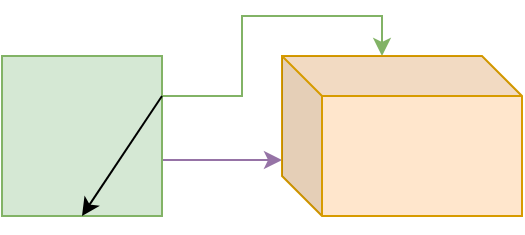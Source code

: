 <mxfile version="14.4.2" type="github"><diagram id="sdGZKqKtDCT0O-bOwr3C" name="第 1 页"><mxGraphModel dx="813" dy="454" grid="1" gridSize="10" guides="1" tooltips="1" connect="1" arrows="1" fold="1" page="1" pageScale="1" pageWidth="827" pageHeight="1169" math="0" shadow="0"><root><mxCell id="0"/><mxCell id="1" parent="0"/><mxCell id="9tNgO6ZLtSPC4pQVO-60-3" value="" style="edgeStyle=orthogonalEdgeStyle;rounded=0;orthogonalLoop=1;jettySize=auto;html=1;fillColor=#e1d5e7;strokeColor=#9673a6;" parent="1" source="9tNgO6ZLtSPC4pQVO-60-1" target="9tNgO6ZLtSPC4pQVO-60-2" edge="1"><mxGeometry relative="1" as="geometry"><Array as="points"><mxPoint x="110" y="80"/><mxPoint x="110" y="80"/></Array></mxGeometry></mxCell><mxCell id="9tNgO6ZLtSPC4pQVO-60-5" style="edgeStyle=orthogonalEdgeStyle;rounded=0;orthogonalLoop=1;jettySize=auto;html=1;exitX=1;exitY=0.25;exitDx=0;exitDy=0;entryX=0;entryY=0;entryDx=50;entryDy=0;entryPerimeter=0;fillColor=#d5e8d4;strokeColor=#82b366;" parent="1" source="9tNgO6ZLtSPC4pQVO-60-1" target="9tNgO6ZLtSPC4pQVO-60-2" edge="1"><mxGeometry relative="1" as="geometry"><Array as="points"><mxPoint x="120" y="48"/><mxPoint x="120" y="8"/><mxPoint x="190" y="8"/></Array></mxGeometry></mxCell><mxCell id="9tNgO6ZLtSPC4pQVO-60-1" value="" style="whiteSpace=wrap;html=1;aspect=fixed;fillColor=#d5e8d4;strokeColor=#82b366;" parent="1" vertex="1"><mxGeometry y="28" width="80" height="80" as="geometry"/></mxCell><mxCell id="9tNgO6ZLtSPC4pQVO-60-2" value="" style="shape=cube;whiteSpace=wrap;html=1;boundedLbl=1;backgroundOutline=1;darkOpacity=0.05;darkOpacity2=0.1;size=20;fillColor=#ffe6cc;strokeColor=#d79b00;" parent="1" vertex="1"><mxGeometry x="140" y="28" width="120" height="80" as="geometry"/></mxCell><mxCell id="9tNgO6ZLtSPC4pQVO-60-4" style="edgeStyle=none;rounded=0;orthogonalLoop=1;jettySize=auto;html=1;exitX=1;exitY=0.25;exitDx=0;exitDy=0;entryX=0.5;entryY=1;entryDx=0;entryDy=0;" parent="1" source="9tNgO6ZLtSPC4pQVO-60-1" target="9tNgO6ZLtSPC4pQVO-60-1" edge="1"><mxGeometry relative="1" as="geometry"/></mxCell></root></mxGraphModel></diagram></mxfile>